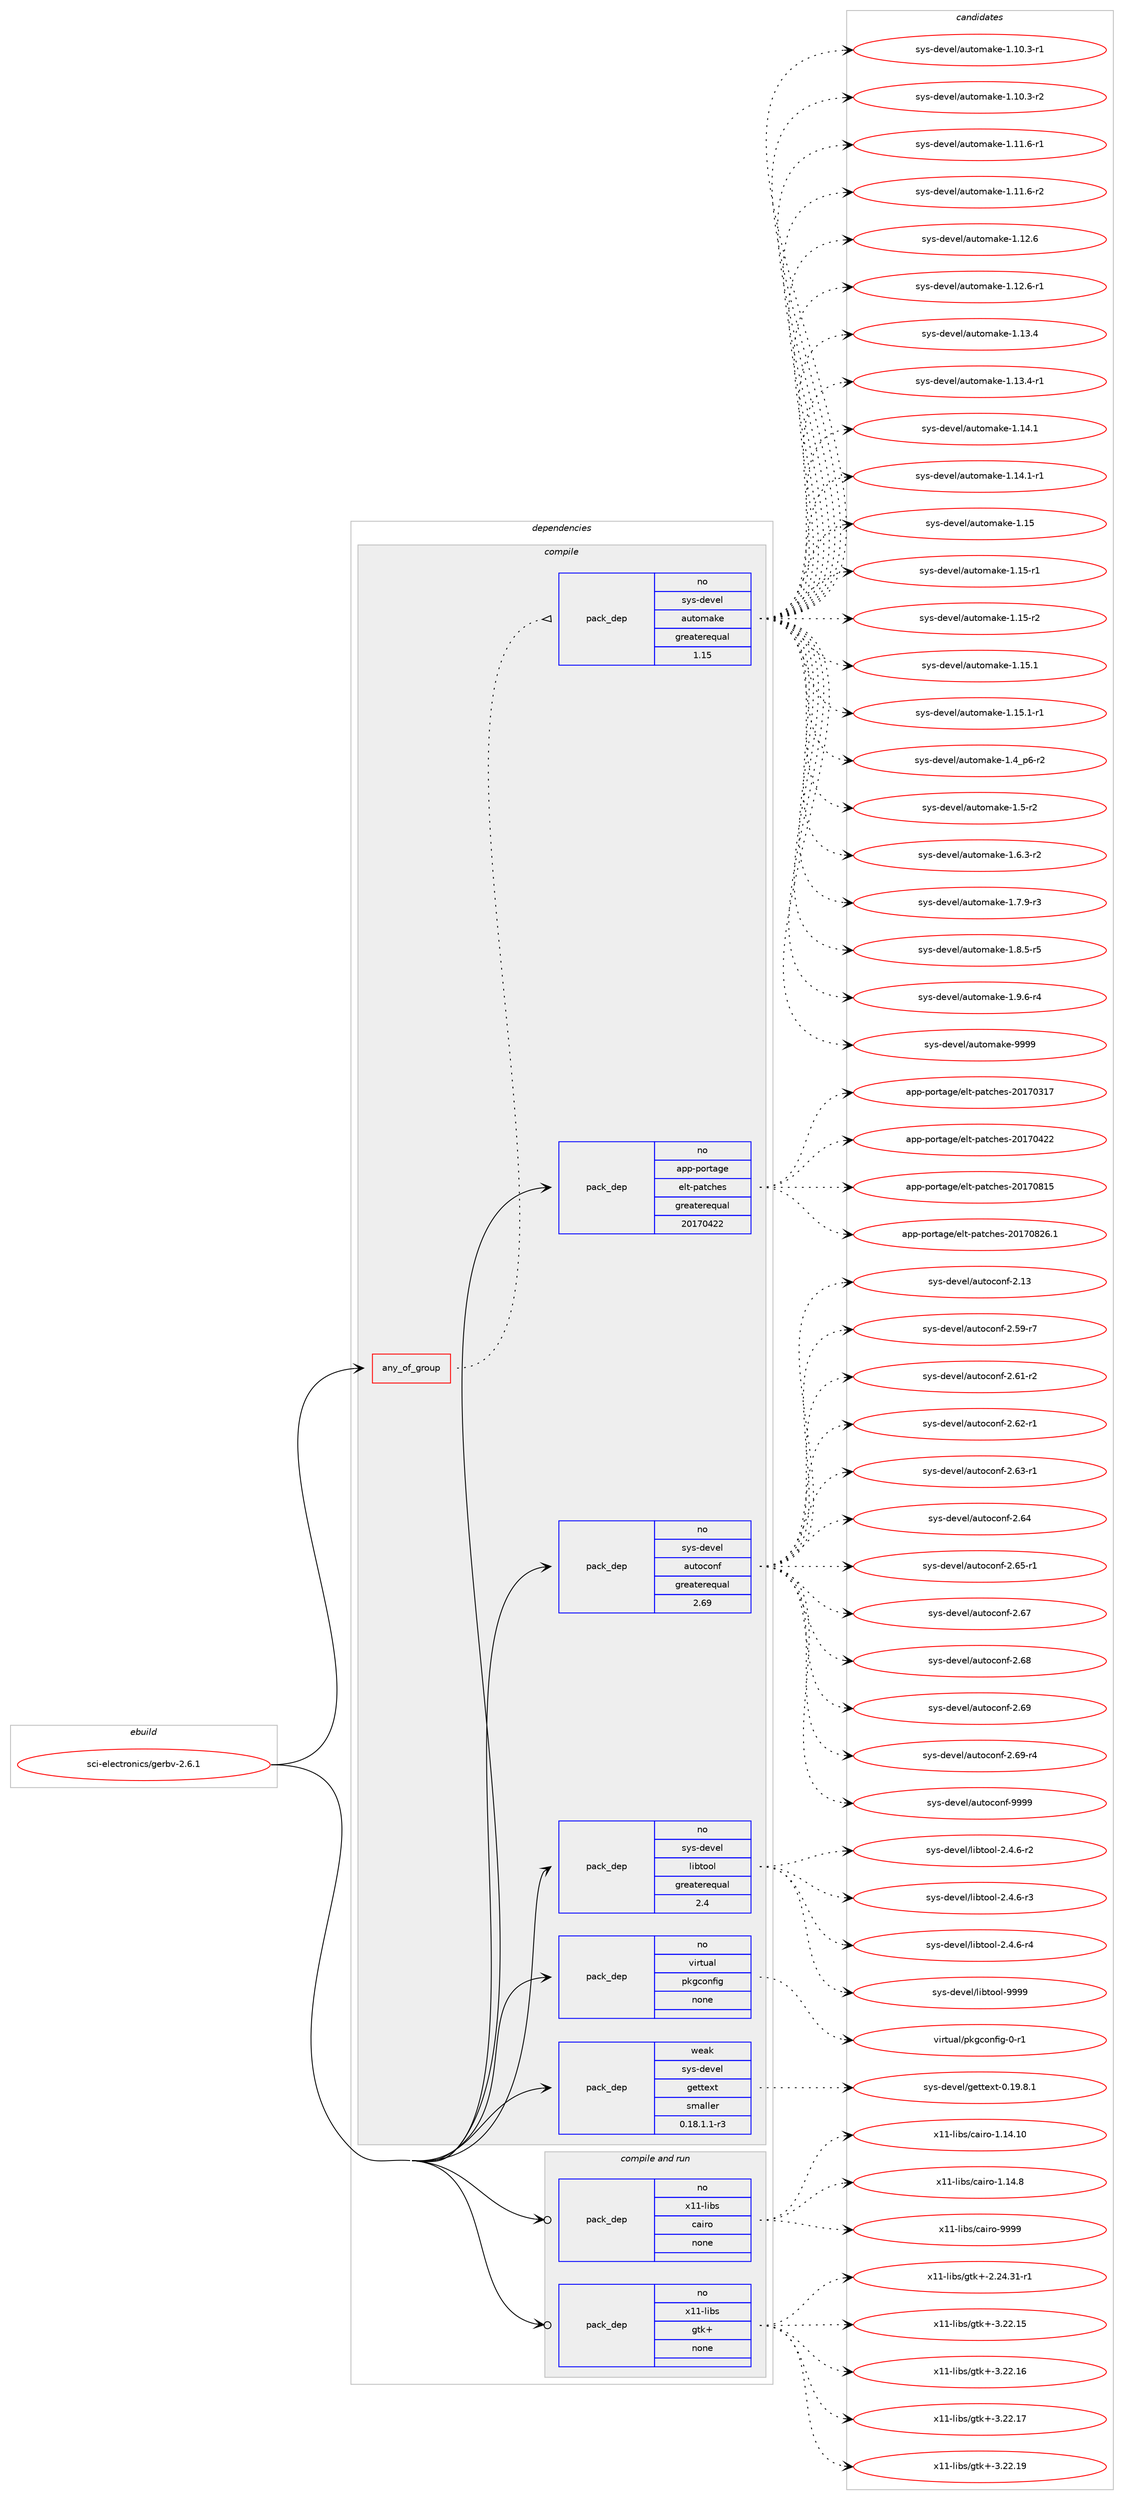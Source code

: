 digraph prolog {

# *************
# Graph options
# *************

newrank=true;
concentrate=true;
compound=true;
graph [rankdir=LR,fontname=Helvetica,fontsize=10,ranksep=1.5];#, ranksep=2.5, nodesep=0.2];
edge  [arrowhead=vee];
node  [fontname=Helvetica,fontsize=10];

# **********
# The ebuild
# **********

subgraph cluster_leftcol {
color=gray;
rank=same;
label=<<i>ebuild</i>>;
id [label="sci-electronics/gerbv-2.6.1", color=red, width=4, href="../sci-electronics/gerbv-2.6.1.svg"];
}

# ****************
# The dependencies
# ****************

subgraph cluster_midcol {
color=gray;
label=<<i>dependencies</i>>;
subgraph cluster_compile {
fillcolor="#eeeeee";
style=filled;
label=<<i>compile</i>>;
subgraph any7534 {
dependency447614 [label=<<TABLE BORDER="0" CELLBORDER="1" CELLSPACING="0" CELLPADDING="4"><TR><TD CELLPADDING="10">any_of_group</TD></TR></TABLE>>, shape=none, color=red];subgraph pack330059 {
dependency447615 [label=<<TABLE BORDER="0" CELLBORDER="1" CELLSPACING="0" CELLPADDING="4" WIDTH="220"><TR><TD ROWSPAN="6" CELLPADDING="30">pack_dep</TD></TR><TR><TD WIDTH="110">no</TD></TR><TR><TD>sys-devel</TD></TR><TR><TD>automake</TD></TR><TR><TD>greaterequal</TD></TR><TR><TD>1.15</TD></TR></TABLE>>, shape=none, color=blue];
}
dependency447614:e -> dependency447615:w [weight=20,style="dotted",arrowhead="oinv"];
}
id:e -> dependency447614:w [weight=20,style="solid",arrowhead="vee"];
subgraph pack330060 {
dependency447616 [label=<<TABLE BORDER="0" CELLBORDER="1" CELLSPACING="0" CELLPADDING="4" WIDTH="220"><TR><TD ROWSPAN="6" CELLPADDING="30">pack_dep</TD></TR><TR><TD WIDTH="110">no</TD></TR><TR><TD>app-portage</TD></TR><TR><TD>elt-patches</TD></TR><TR><TD>greaterequal</TD></TR><TR><TD>20170422</TD></TR></TABLE>>, shape=none, color=blue];
}
id:e -> dependency447616:w [weight=20,style="solid",arrowhead="vee"];
subgraph pack330061 {
dependency447617 [label=<<TABLE BORDER="0" CELLBORDER="1" CELLSPACING="0" CELLPADDING="4" WIDTH="220"><TR><TD ROWSPAN="6" CELLPADDING="30">pack_dep</TD></TR><TR><TD WIDTH="110">no</TD></TR><TR><TD>sys-devel</TD></TR><TR><TD>autoconf</TD></TR><TR><TD>greaterequal</TD></TR><TR><TD>2.69</TD></TR></TABLE>>, shape=none, color=blue];
}
id:e -> dependency447617:w [weight=20,style="solid",arrowhead="vee"];
subgraph pack330062 {
dependency447618 [label=<<TABLE BORDER="0" CELLBORDER="1" CELLSPACING="0" CELLPADDING="4" WIDTH="220"><TR><TD ROWSPAN="6" CELLPADDING="30">pack_dep</TD></TR><TR><TD WIDTH="110">no</TD></TR><TR><TD>sys-devel</TD></TR><TR><TD>libtool</TD></TR><TR><TD>greaterequal</TD></TR><TR><TD>2.4</TD></TR></TABLE>>, shape=none, color=blue];
}
id:e -> dependency447618:w [weight=20,style="solid",arrowhead="vee"];
subgraph pack330063 {
dependency447619 [label=<<TABLE BORDER="0" CELLBORDER="1" CELLSPACING="0" CELLPADDING="4" WIDTH="220"><TR><TD ROWSPAN="6" CELLPADDING="30">pack_dep</TD></TR><TR><TD WIDTH="110">no</TD></TR><TR><TD>virtual</TD></TR><TR><TD>pkgconfig</TD></TR><TR><TD>none</TD></TR><TR><TD></TD></TR></TABLE>>, shape=none, color=blue];
}
id:e -> dependency447619:w [weight=20,style="solid",arrowhead="vee"];
subgraph pack330064 {
dependency447620 [label=<<TABLE BORDER="0" CELLBORDER="1" CELLSPACING="0" CELLPADDING="4" WIDTH="220"><TR><TD ROWSPAN="6" CELLPADDING="30">pack_dep</TD></TR><TR><TD WIDTH="110">weak</TD></TR><TR><TD>sys-devel</TD></TR><TR><TD>gettext</TD></TR><TR><TD>smaller</TD></TR><TR><TD>0.18.1.1-r3</TD></TR></TABLE>>, shape=none, color=blue];
}
id:e -> dependency447620:w [weight=20,style="solid",arrowhead="vee"];
}
subgraph cluster_compileandrun {
fillcolor="#eeeeee";
style=filled;
label=<<i>compile and run</i>>;
subgraph pack330065 {
dependency447621 [label=<<TABLE BORDER="0" CELLBORDER="1" CELLSPACING="0" CELLPADDING="4" WIDTH="220"><TR><TD ROWSPAN="6" CELLPADDING="30">pack_dep</TD></TR><TR><TD WIDTH="110">no</TD></TR><TR><TD>x11-libs</TD></TR><TR><TD>cairo</TD></TR><TR><TD>none</TD></TR><TR><TD></TD></TR></TABLE>>, shape=none, color=blue];
}
id:e -> dependency447621:w [weight=20,style="solid",arrowhead="odotvee"];
subgraph pack330066 {
dependency447622 [label=<<TABLE BORDER="0" CELLBORDER="1" CELLSPACING="0" CELLPADDING="4" WIDTH="220"><TR><TD ROWSPAN="6" CELLPADDING="30">pack_dep</TD></TR><TR><TD WIDTH="110">no</TD></TR><TR><TD>x11-libs</TD></TR><TR><TD>gtk+</TD></TR><TR><TD>none</TD></TR><TR><TD></TD></TR></TABLE>>, shape=none, color=blue];
}
id:e -> dependency447622:w [weight=20,style="solid",arrowhead="odotvee"];
}
subgraph cluster_run {
fillcolor="#eeeeee";
style=filled;
label=<<i>run</i>>;
}
}

# **************
# The candidates
# **************

subgraph cluster_choices {
rank=same;
color=gray;
label=<<i>candidates</i>>;

subgraph choice330059 {
color=black;
nodesep=1;
choice11512111545100101118101108479711711611110997107101454946494846514511449 [label="sys-devel/automake-1.10.3-r1", color=red, width=4,href="../sys-devel/automake-1.10.3-r1.svg"];
choice11512111545100101118101108479711711611110997107101454946494846514511450 [label="sys-devel/automake-1.10.3-r2", color=red, width=4,href="../sys-devel/automake-1.10.3-r2.svg"];
choice11512111545100101118101108479711711611110997107101454946494946544511449 [label="sys-devel/automake-1.11.6-r1", color=red, width=4,href="../sys-devel/automake-1.11.6-r1.svg"];
choice11512111545100101118101108479711711611110997107101454946494946544511450 [label="sys-devel/automake-1.11.6-r2", color=red, width=4,href="../sys-devel/automake-1.11.6-r2.svg"];
choice1151211154510010111810110847971171161111099710710145494649504654 [label="sys-devel/automake-1.12.6", color=red, width=4,href="../sys-devel/automake-1.12.6.svg"];
choice11512111545100101118101108479711711611110997107101454946495046544511449 [label="sys-devel/automake-1.12.6-r1", color=red, width=4,href="../sys-devel/automake-1.12.6-r1.svg"];
choice1151211154510010111810110847971171161111099710710145494649514652 [label="sys-devel/automake-1.13.4", color=red, width=4,href="../sys-devel/automake-1.13.4.svg"];
choice11512111545100101118101108479711711611110997107101454946495146524511449 [label="sys-devel/automake-1.13.4-r1", color=red, width=4,href="../sys-devel/automake-1.13.4-r1.svg"];
choice1151211154510010111810110847971171161111099710710145494649524649 [label="sys-devel/automake-1.14.1", color=red, width=4,href="../sys-devel/automake-1.14.1.svg"];
choice11512111545100101118101108479711711611110997107101454946495246494511449 [label="sys-devel/automake-1.14.1-r1", color=red, width=4,href="../sys-devel/automake-1.14.1-r1.svg"];
choice115121115451001011181011084797117116111109971071014549464953 [label="sys-devel/automake-1.15", color=red, width=4,href="../sys-devel/automake-1.15.svg"];
choice1151211154510010111810110847971171161111099710710145494649534511449 [label="sys-devel/automake-1.15-r1", color=red, width=4,href="../sys-devel/automake-1.15-r1.svg"];
choice1151211154510010111810110847971171161111099710710145494649534511450 [label="sys-devel/automake-1.15-r2", color=red, width=4,href="../sys-devel/automake-1.15-r2.svg"];
choice1151211154510010111810110847971171161111099710710145494649534649 [label="sys-devel/automake-1.15.1", color=red, width=4,href="../sys-devel/automake-1.15.1.svg"];
choice11512111545100101118101108479711711611110997107101454946495346494511449 [label="sys-devel/automake-1.15.1-r1", color=red, width=4,href="../sys-devel/automake-1.15.1-r1.svg"];
choice115121115451001011181011084797117116111109971071014549465295112544511450 [label="sys-devel/automake-1.4_p6-r2", color=red, width=4,href="../sys-devel/automake-1.4_p6-r2.svg"];
choice11512111545100101118101108479711711611110997107101454946534511450 [label="sys-devel/automake-1.5-r2", color=red, width=4,href="../sys-devel/automake-1.5-r2.svg"];
choice115121115451001011181011084797117116111109971071014549465446514511450 [label="sys-devel/automake-1.6.3-r2", color=red, width=4,href="../sys-devel/automake-1.6.3-r2.svg"];
choice115121115451001011181011084797117116111109971071014549465546574511451 [label="sys-devel/automake-1.7.9-r3", color=red, width=4,href="../sys-devel/automake-1.7.9-r3.svg"];
choice115121115451001011181011084797117116111109971071014549465646534511453 [label="sys-devel/automake-1.8.5-r5", color=red, width=4,href="../sys-devel/automake-1.8.5-r5.svg"];
choice115121115451001011181011084797117116111109971071014549465746544511452 [label="sys-devel/automake-1.9.6-r4", color=red, width=4,href="../sys-devel/automake-1.9.6-r4.svg"];
choice115121115451001011181011084797117116111109971071014557575757 [label="sys-devel/automake-9999", color=red, width=4,href="../sys-devel/automake-9999.svg"];
dependency447615:e -> choice11512111545100101118101108479711711611110997107101454946494846514511449:w [style=dotted,weight="100"];
dependency447615:e -> choice11512111545100101118101108479711711611110997107101454946494846514511450:w [style=dotted,weight="100"];
dependency447615:e -> choice11512111545100101118101108479711711611110997107101454946494946544511449:w [style=dotted,weight="100"];
dependency447615:e -> choice11512111545100101118101108479711711611110997107101454946494946544511450:w [style=dotted,weight="100"];
dependency447615:e -> choice1151211154510010111810110847971171161111099710710145494649504654:w [style=dotted,weight="100"];
dependency447615:e -> choice11512111545100101118101108479711711611110997107101454946495046544511449:w [style=dotted,weight="100"];
dependency447615:e -> choice1151211154510010111810110847971171161111099710710145494649514652:w [style=dotted,weight="100"];
dependency447615:e -> choice11512111545100101118101108479711711611110997107101454946495146524511449:w [style=dotted,weight="100"];
dependency447615:e -> choice1151211154510010111810110847971171161111099710710145494649524649:w [style=dotted,weight="100"];
dependency447615:e -> choice11512111545100101118101108479711711611110997107101454946495246494511449:w [style=dotted,weight="100"];
dependency447615:e -> choice115121115451001011181011084797117116111109971071014549464953:w [style=dotted,weight="100"];
dependency447615:e -> choice1151211154510010111810110847971171161111099710710145494649534511449:w [style=dotted,weight="100"];
dependency447615:e -> choice1151211154510010111810110847971171161111099710710145494649534511450:w [style=dotted,weight="100"];
dependency447615:e -> choice1151211154510010111810110847971171161111099710710145494649534649:w [style=dotted,weight="100"];
dependency447615:e -> choice11512111545100101118101108479711711611110997107101454946495346494511449:w [style=dotted,weight="100"];
dependency447615:e -> choice115121115451001011181011084797117116111109971071014549465295112544511450:w [style=dotted,weight="100"];
dependency447615:e -> choice11512111545100101118101108479711711611110997107101454946534511450:w [style=dotted,weight="100"];
dependency447615:e -> choice115121115451001011181011084797117116111109971071014549465446514511450:w [style=dotted,weight="100"];
dependency447615:e -> choice115121115451001011181011084797117116111109971071014549465546574511451:w [style=dotted,weight="100"];
dependency447615:e -> choice115121115451001011181011084797117116111109971071014549465646534511453:w [style=dotted,weight="100"];
dependency447615:e -> choice115121115451001011181011084797117116111109971071014549465746544511452:w [style=dotted,weight="100"];
dependency447615:e -> choice115121115451001011181011084797117116111109971071014557575757:w [style=dotted,weight="100"];
}
subgraph choice330060 {
color=black;
nodesep=1;
choice97112112451121111141169710310147101108116451129711699104101115455048495548514955 [label="app-portage/elt-patches-20170317", color=red, width=4,href="../app-portage/elt-patches-20170317.svg"];
choice97112112451121111141169710310147101108116451129711699104101115455048495548525050 [label="app-portage/elt-patches-20170422", color=red, width=4,href="../app-portage/elt-patches-20170422.svg"];
choice97112112451121111141169710310147101108116451129711699104101115455048495548564953 [label="app-portage/elt-patches-20170815", color=red, width=4,href="../app-portage/elt-patches-20170815.svg"];
choice971121124511211111411697103101471011081164511297116991041011154550484955485650544649 [label="app-portage/elt-patches-20170826.1", color=red, width=4,href="../app-portage/elt-patches-20170826.1.svg"];
dependency447616:e -> choice97112112451121111141169710310147101108116451129711699104101115455048495548514955:w [style=dotted,weight="100"];
dependency447616:e -> choice97112112451121111141169710310147101108116451129711699104101115455048495548525050:w [style=dotted,weight="100"];
dependency447616:e -> choice97112112451121111141169710310147101108116451129711699104101115455048495548564953:w [style=dotted,weight="100"];
dependency447616:e -> choice971121124511211111411697103101471011081164511297116991041011154550484955485650544649:w [style=dotted,weight="100"];
}
subgraph choice330061 {
color=black;
nodesep=1;
choice115121115451001011181011084797117116111991111101024550464951 [label="sys-devel/autoconf-2.13", color=red, width=4,href="../sys-devel/autoconf-2.13.svg"];
choice1151211154510010111810110847971171161119911111010245504653574511455 [label="sys-devel/autoconf-2.59-r7", color=red, width=4,href="../sys-devel/autoconf-2.59-r7.svg"];
choice1151211154510010111810110847971171161119911111010245504654494511450 [label="sys-devel/autoconf-2.61-r2", color=red, width=4,href="../sys-devel/autoconf-2.61-r2.svg"];
choice1151211154510010111810110847971171161119911111010245504654504511449 [label="sys-devel/autoconf-2.62-r1", color=red, width=4,href="../sys-devel/autoconf-2.62-r1.svg"];
choice1151211154510010111810110847971171161119911111010245504654514511449 [label="sys-devel/autoconf-2.63-r1", color=red, width=4,href="../sys-devel/autoconf-2.63-r1.svg"];
choice115121115451001011181011084797117116111991111101024550465452 [label="sys-devel/autoconf-2.64", color=red, width=4,href="../sys-devel/autoconf-2.64.svg"];
choice1151211154510010111810110847971171161119911111010245504654534511449 [label="sys-devel/autoconf-2.65-r1", color=red, width=4,href="../sys-devel/autoconf-2.65-r1.svg"];
choice115121115451001011181011084797117116111991111101024550465455 [label="sys-devel/autoconf-2.67", color=red, width=4,href="../sys-devel/autoconf-2.67.svg"];
choice115121115451001011181011084797117116111991111101024550465456 [label="sys-devel/autoconf-2.68", color=red, width=4,href="../sys-devel/autoconf-2.68.svg"];
choice115121115451001011181011084797117116111991111101024550465457 [label="sys-devel/autoconf-2.69", color=red, width=4,href="../sys-devel/autoconf-2.69.svg"];
choice1151211154510010111810110847971171161119911111010245504654574511452 [label="sys-devel/autoconf-2.69-r4", color=red, width=4,href="../sys-devel/autoconf-2.69-r4.svg"];
choice115121115451001011181011084797117116111991111101024557575757 [label="sys-devel/autoconf-9999", color=red, width=4,href="../sys-devel/autoconf-9999.svg"];
dependency447617:e -> choice115121115451001011181011084797117116111991111101024550464951:w [style=dotted,weight="100"];
dependency447617:e -> choice1151211154510010111810110847971171161119911111010245504653574511455:w [style=dotted,weight="100"];
dependency447617:e -> choice1151211154510010111810110847971171161119911111010245504654494511450:w [style=dotted,weight="100"];
dependency447617:e -> choice1151211154510010111810110847971171161119911111010245504654504511449:w [style=dotted,weight="100"];
dependency447617:e -> choice1151211154510010111810110847971171161119911111010245504654514511449:w [style=dotted,weight="100"];
dependency447617:e -> choice115121115451001011181011084797117116111991111101024550465452:w [style=dotted,weight="100"];
dependency447617:e -> choice1151211154510010111810110847971171161119911111010245504654534511449:w [style=dotted,weight="100"];
dependency447617:e -> choice115121115451001011181011084797117116111991111101024550465455:w [style=dotted,weight="100"];
dependency447617:e -> choice115121115451001011181011084797117116111991111101024550465456:w [style=dotted,weight="100"];
dependency447617:e -> choice115121115451001011181011084797117116111991111101024550465457:w [style=dotted,weight="100"];
dependency447617:e -> choice1151211154510010111810110847971171161119911111010245504654574511452:w [style=dotted,weight="100"];
dependency447617:e -> choice115121115451001011181011084797117116111991111101024557575757:w [style=dotted,weight="100"];
}
subgraph choice330062 {
color=black;
nodesep=1;
choice1151211154510010111810110847108105981161111111084550465246544511450 [label="sys-devel/libtool-2.4.6-r2", color=red, width=4,href="../sys-devel/libtool-2.4.6-r2.svg"];
choice1151211154510010111810110847108105981161111111084550465246544511451 [label="sys-devel/libtool-2.4.6-r3", color=red, width=4,href="../sys-devel/libtool-2.4.6-r3.svg"];
choice1151211154510010111810110847108105981161111111084550465246544511452 [label="sys-devel/libtool-2.4.6-r4", color=red, width=4,href="../sys-devel/libtool-2.4.6-r4.svg"];
choice1151211154510010111810110847108105981161111111084557575757 [label="sys-devel/libtool-9999", color=red, width=4,href="../sys-devel/libtool-9999.svg"];
dependency447618:e -> choice1151211154510010111810110847108105981161111111084550465246544511450:w [style=dotted,weight="100"];
dependency447618:e -> choice1151211154510010111810110847108105981161111111084550465246544511451:w [style=dotted,weight="100"];
dependency447618:e -> choice1151211154510010111810110847108105981161111111084550465246544511452:w [style=dotted,weight="100"];
dependency447618:e -> choice1151211154510010111810110847108105981161111111084557575757:w [style=dotted,weight="100"];
}
subgraph choice330063 {
color=black;
nodesep=1;
choice11810511411611797108471121071039911111010210510345484511449 [label="virtual/pkgconfig-0-r1", color=red, width=4,href="../virtual/pkgconfig-0-r1.svg"];
dependency447619:e -> choice11810511411611797108471121071039911111010210510345484511449:w [style=dotted,weight="100"];
}
subgraph choice330064 {
color=black;
nodesep=1;
choice1151211154510010111810110847103101116116101120116454846495746564649 [label="sys-devel/gettext-0.19.8.1", color=red, width=4,href="../sys-devel/gettext-0.19.8.1.svg"];
dependency447620:e -> choice1151211154510010111810110847103101116116101120116454846495746564649:w [style=dotted,weight="100"];
}
subgraph choice330065 {
color=black;
nodesep=1;
choice120494945108105981154799971051141114549464952464948 [label="x11-libs/cairo-1.14.10", color=red, width=4,href="../x11-libs/cairo-1.14.10.svg"];
choice1204949451081059811547999710511411145494649524656 [label="x11-libs/cairo-1.14.8", color=red, width=4,href="../x11-libs/cairo-1.14.8.svg"];
choice120494945108105981154799971051141114557575757 [label="x11-libs/cairo-9999", color=red, width=4,href="../x11-libs/cairo-9999.svg"];
dependency447621:e -> choice120494945108105981154799971051141114549464952464948:w [style=dotted,weight="100"];
dependency447621:e -> choice1204949451081059811547999710511411145494649524656:w [style=dotted,weight="100"];
dependency447621:e -> choice120494945108105981154799971051141114557575757:w [style=dotted,weight="100"];
}
subgraph choice330066 {
color=black;
nodesep=1;
choice12049494510810598115471031161074345504650524651494511449 [label="x11-libs/gtk+-2.24.31-r1", color=red, width=4,href="../x11-libs/gtk+-2.24.31-r1.svg"];
choice1204949451081059811547103116107434551465050464953 [label="x11-libs/gtk+-3.22.15", color=red, width=4,href="../x11-libs/gtk+-3.22.15.svg"];
choice1204949451081059811547103116107434551465050464954 [label="x11-libs/gtk+-3.22.16", color=red, width=4,href="../x11-libs/gtk+-3.22.16.svg"];
choice1204949451081059811547103116107434551465050464955 [label="x11-libs/gtk+-3.22.17", color=red, width=4,href="../x11-libs/gtk+-3.22.17.svg"];
choice1204949451081059811547103116107434551465050464957 [label="x11-libs/gtk+-3.22.19", color=red, width=4,href="../x11-libs/gtk+-3.22.19.svg"];
dependency447622:e -> choice12049494510810598115471031161074345504650524651494511449:w [style=dotted,weight="100"];
dependency447622:e -> choice1204949451081059811547103116107434551465050464953:w [style=dotted,weight="100"];
dependency447622:e -> choice1204949451081059811547103116107434551465050464954:w [style=dotted,weight="100"];
dependency447622:e -> choice1204949451081059811547103116107434551465050464955:w [style=dotted,weight="100"];
dependency447622:e -> choice1204949451081059811547103116107434551465050464957:w [style=dotted,weight="100"];
}
}

}
